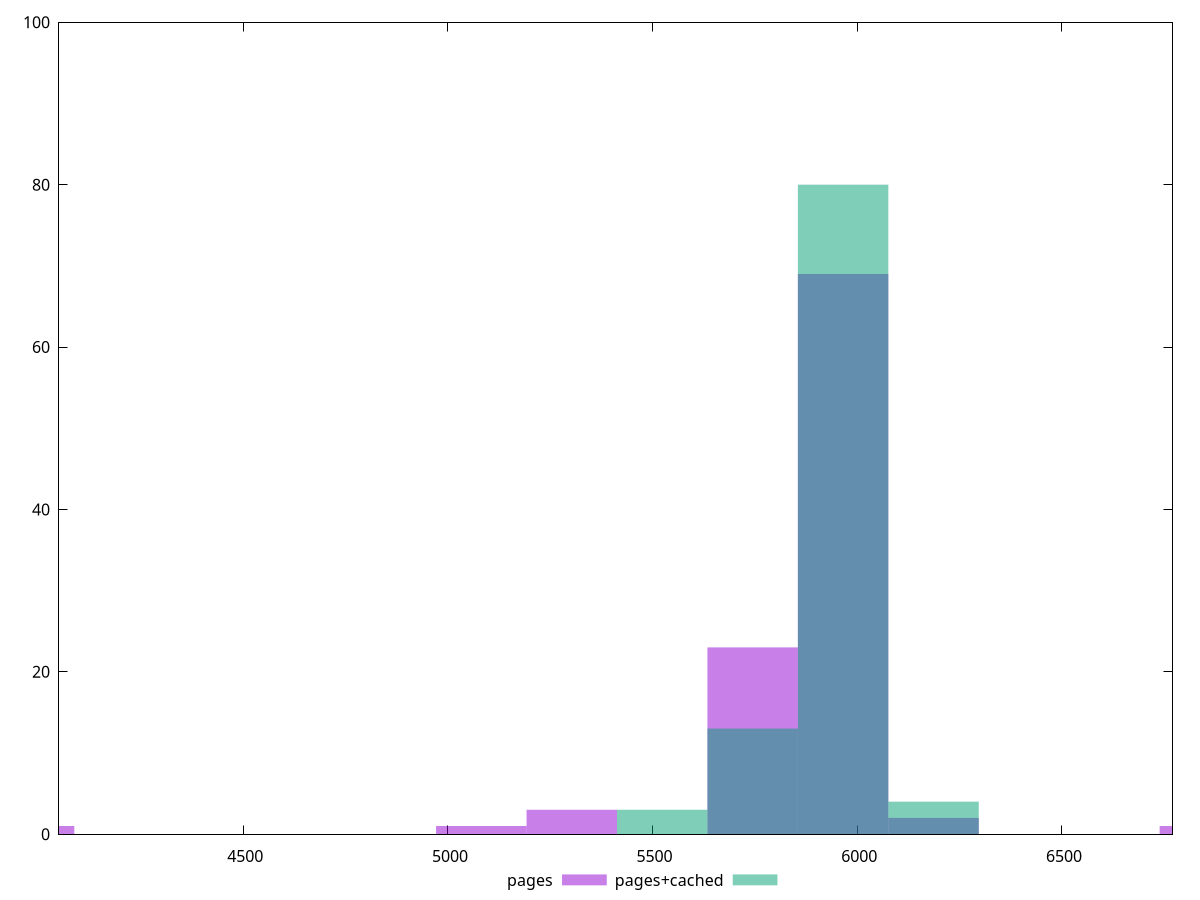 reset

$pages <<EOF
5081.612428379522 1
6186.31078237507 2
5302.552099178631 3
5744.43144077685 23
5965.37111157596 69
6849.129794772398 1
3976.914074383973 1
EOF

$pagesCached <<EOF
5965.37111157596 80
5523.491769977741 3
5744.43144077685 13
6186.31078237507 4
EOF

set key outside below
set boxwidth 220.93967079910962
set xrange [4050:6770]
set yrange [0:100]
set trange [0:100]
set style fill transparent solid 0.5 noborder
set terminal svg size 640, 500 enhanced background rgb 'white'
set output "report_00017_2021-02-10T15-08-03.406Z/unused-javascript/comparison/histogram/0_vs_1.svg"

plot $pages title "pages" with boxes, \
     $pagesCached title "pages+cached" with boxes

reset

